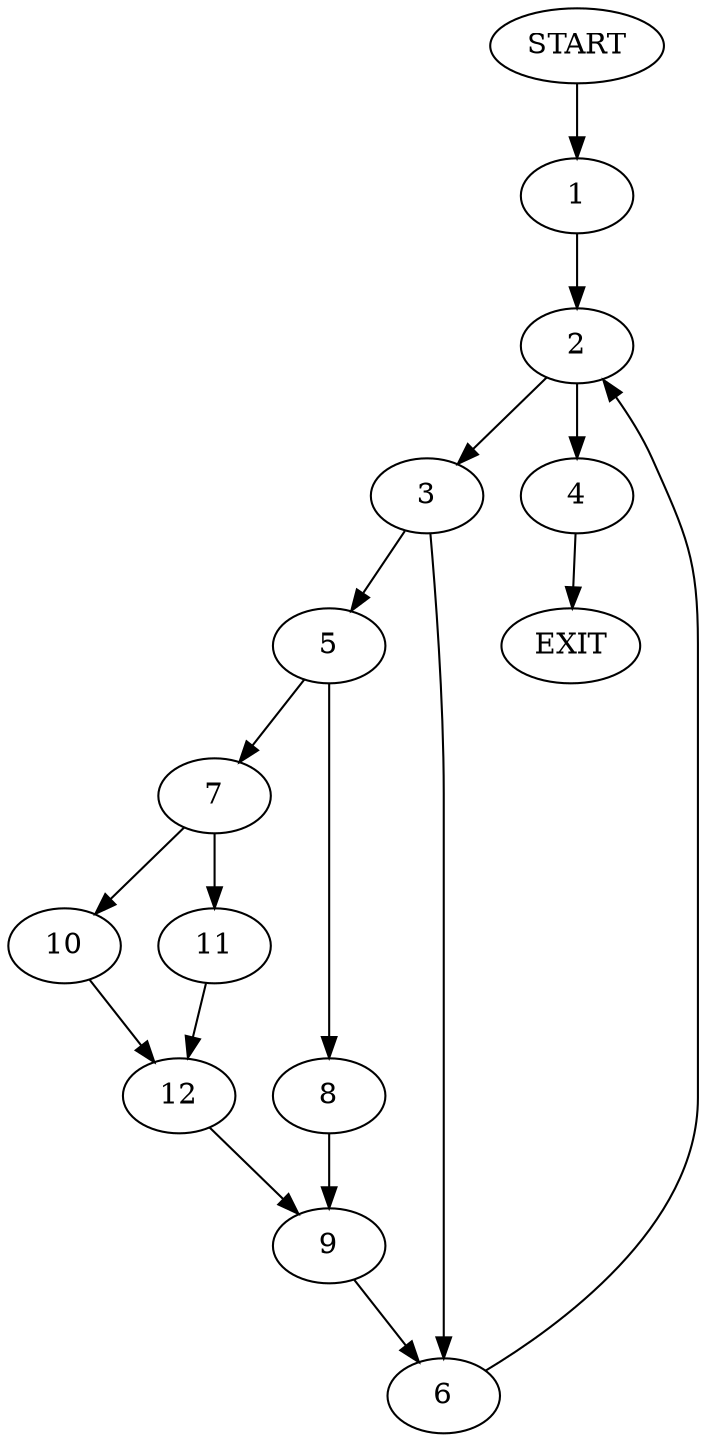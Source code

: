 digraph {
0 [label="START"]
13 [label="EXIT"]
0 -> 1
1 -> 2
2 -> 3
2 -> 4
3 -> 5
3 -> 6
4 -> 13
5 -> 7
5 -> 8
6 -> 2
8 -> 9
7 -> 10
7 -> 11
9 -> 6
10 -> 12
11 -> 12
12 -> 9
}
